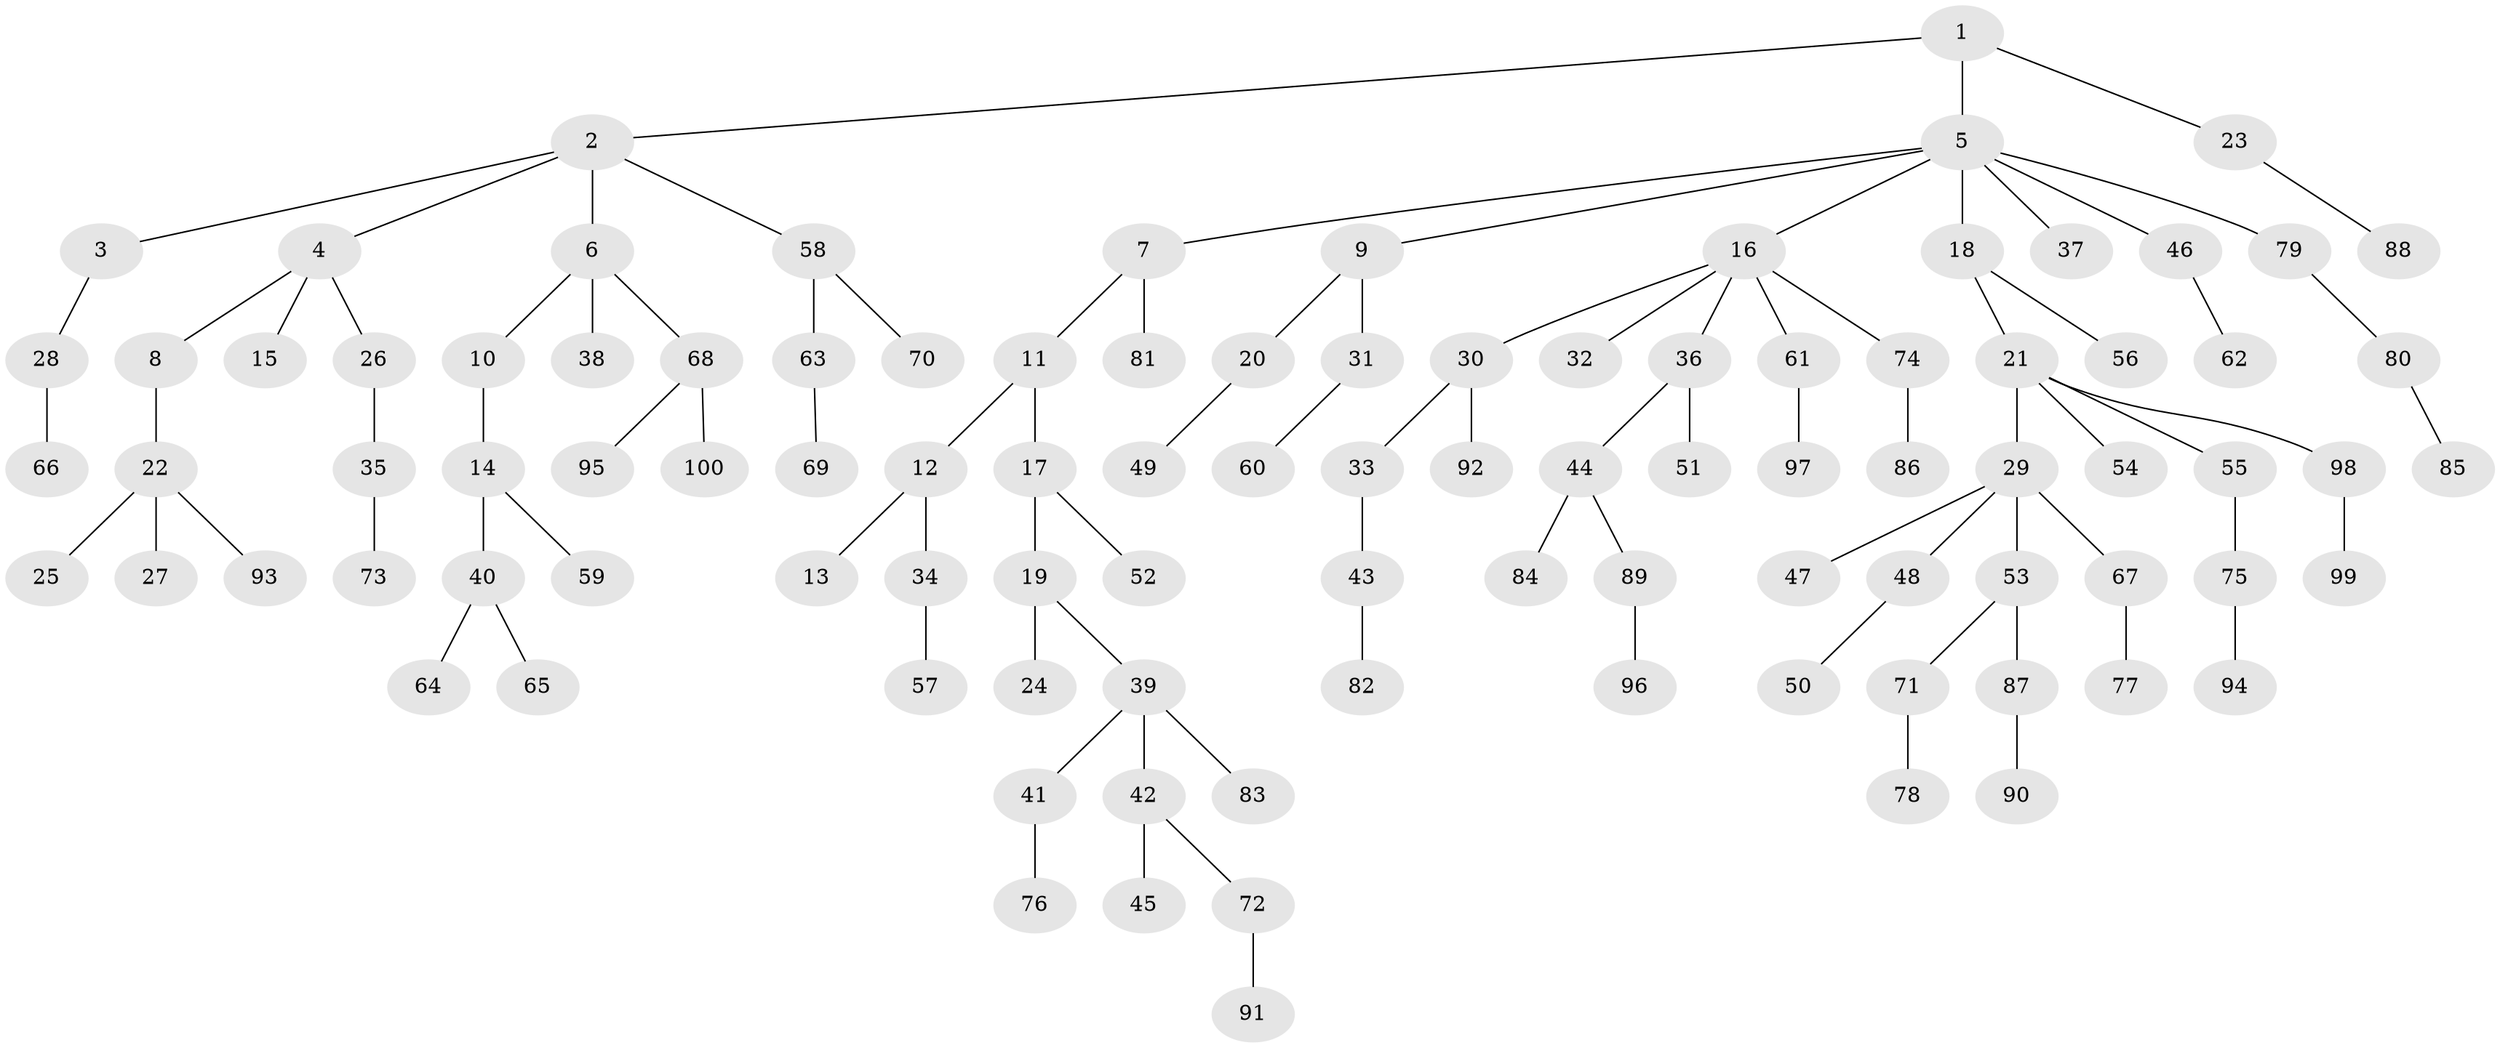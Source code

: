 // Generated by graph-tools (version 1.1) at 2025/38/02/21/25 10:38:55]
// undirected, 100 vertices, 99 edges
graph export_dot {
graph [start="1"]
  node [color=gray90,style=filled];
  1;
  2;
  3;
  4;
  5;
  6;
  7;
  8;
  9;
  10;
  11;
  12;
  13;
  14;
  15;
  16;
  17;
  18;
  19;
  20;
  21;
  22;
  23;
  24;
  25;
  26;
  27;
  28;
  29;
  30;
  31;
  32;
  33;
  34;
  35;
  36;
  37;
  38;
  39;
  40;
  41;
  42;
  43;
  44;
  45;
  46;
  47;
  48;
  49;
  50;
  51;
  52;
  53;
  54;
  55;
  56;
  57;
  58;
  59;
  60;
  61;
  62;
  63;
  64;
  65;
  66;
  67;
  68;
  69;
  70;
  71;
  72;
  73;
  74;
  75;
  76;
  77;
  78;
  79;
  80;
  81;
  82;
  83;
  84;
  85;
  86;
  87;
  88;
  89;
  90;
  91;
  92;
  93;
  94;
  95;
  96;
  97;
  98;
  99;
  100;
  1 -- 2;
  1 -- 5;
  1 -- 23;
  2 -- 3;
  2 -- 4;
  2 -- 6;
  2 -- 58;
  3 -- 28;
  4 -- 8;
  4 -- 15;
  4 -- 26;
  5 -- 7;
  5 -- 9;
  5 -- 16;
  5 -- 18;
  5 -- 37;
  5 -- 46;
  5 -- 79;
  6 -- 10;
  6 -- 38;
  6 -- 68;
  7 -- 11;
  7 -- 81;
  8 -- 22;
  9 -- 20;
  9 -- 31;
  10 -- 14;
  11 -- 12;
  11 -- 17;
  12 -- 13;
  12 -- 34;
  14 -- 40;
  14 -- 59;
  16 -- 30;
  16 -- 32;
  16 -- 36;
  16 -- 61;
  16 -- 74;
  17 -- 19;
  17 -- 52;
  18 -- 21;
  18 -- 56;
  19 -- 24;
  19 -- 39;
  20 -- 49;
  21 -- 29;
  21 -- 54;
  21 -- 55;
  21 -- 98;
  22 -- 25;
  22 -- 27;
  22 -- 93;
  23 -- 88;
  26 -- 35;
  28 -- 66;
  29 -- 47;
  29 -- 48;
  29 -- 53;
  29 -- 67;
  30 -- 33;
  30 -- 92;
  31 -- 60;
  33 -- 43;
  34 -- 57;
  35 -- 73;
  36 -- 44;
  36 -- 51;
  39 -- 41;
  39 -- 42;
  39 -- 83;
  40 -- 64;
  40 -- 65;
  41 -- 76;
  42 -- 45;
  42 -- 72;
  43 -- 82;
  44 -- 84;
  44 -- 89;
  46 -- 62;
  48 -- 50;
  53 -- 71;
  53 -- 87;
  55 -- 75;
  58 -- 63;
  58 -- 70;
  61 -- 97;
  63 -- 69;
  67 -- 77;
  68 -- 95;
  68 -- 100;
  71 -- 78;
  72 -- 91;
  74 -- 86;
  75 -- 94;
  79 -- 80;
  80 -- 85;
  87 -- 90;
  89 -- 96;
  98 -- 99;
}
